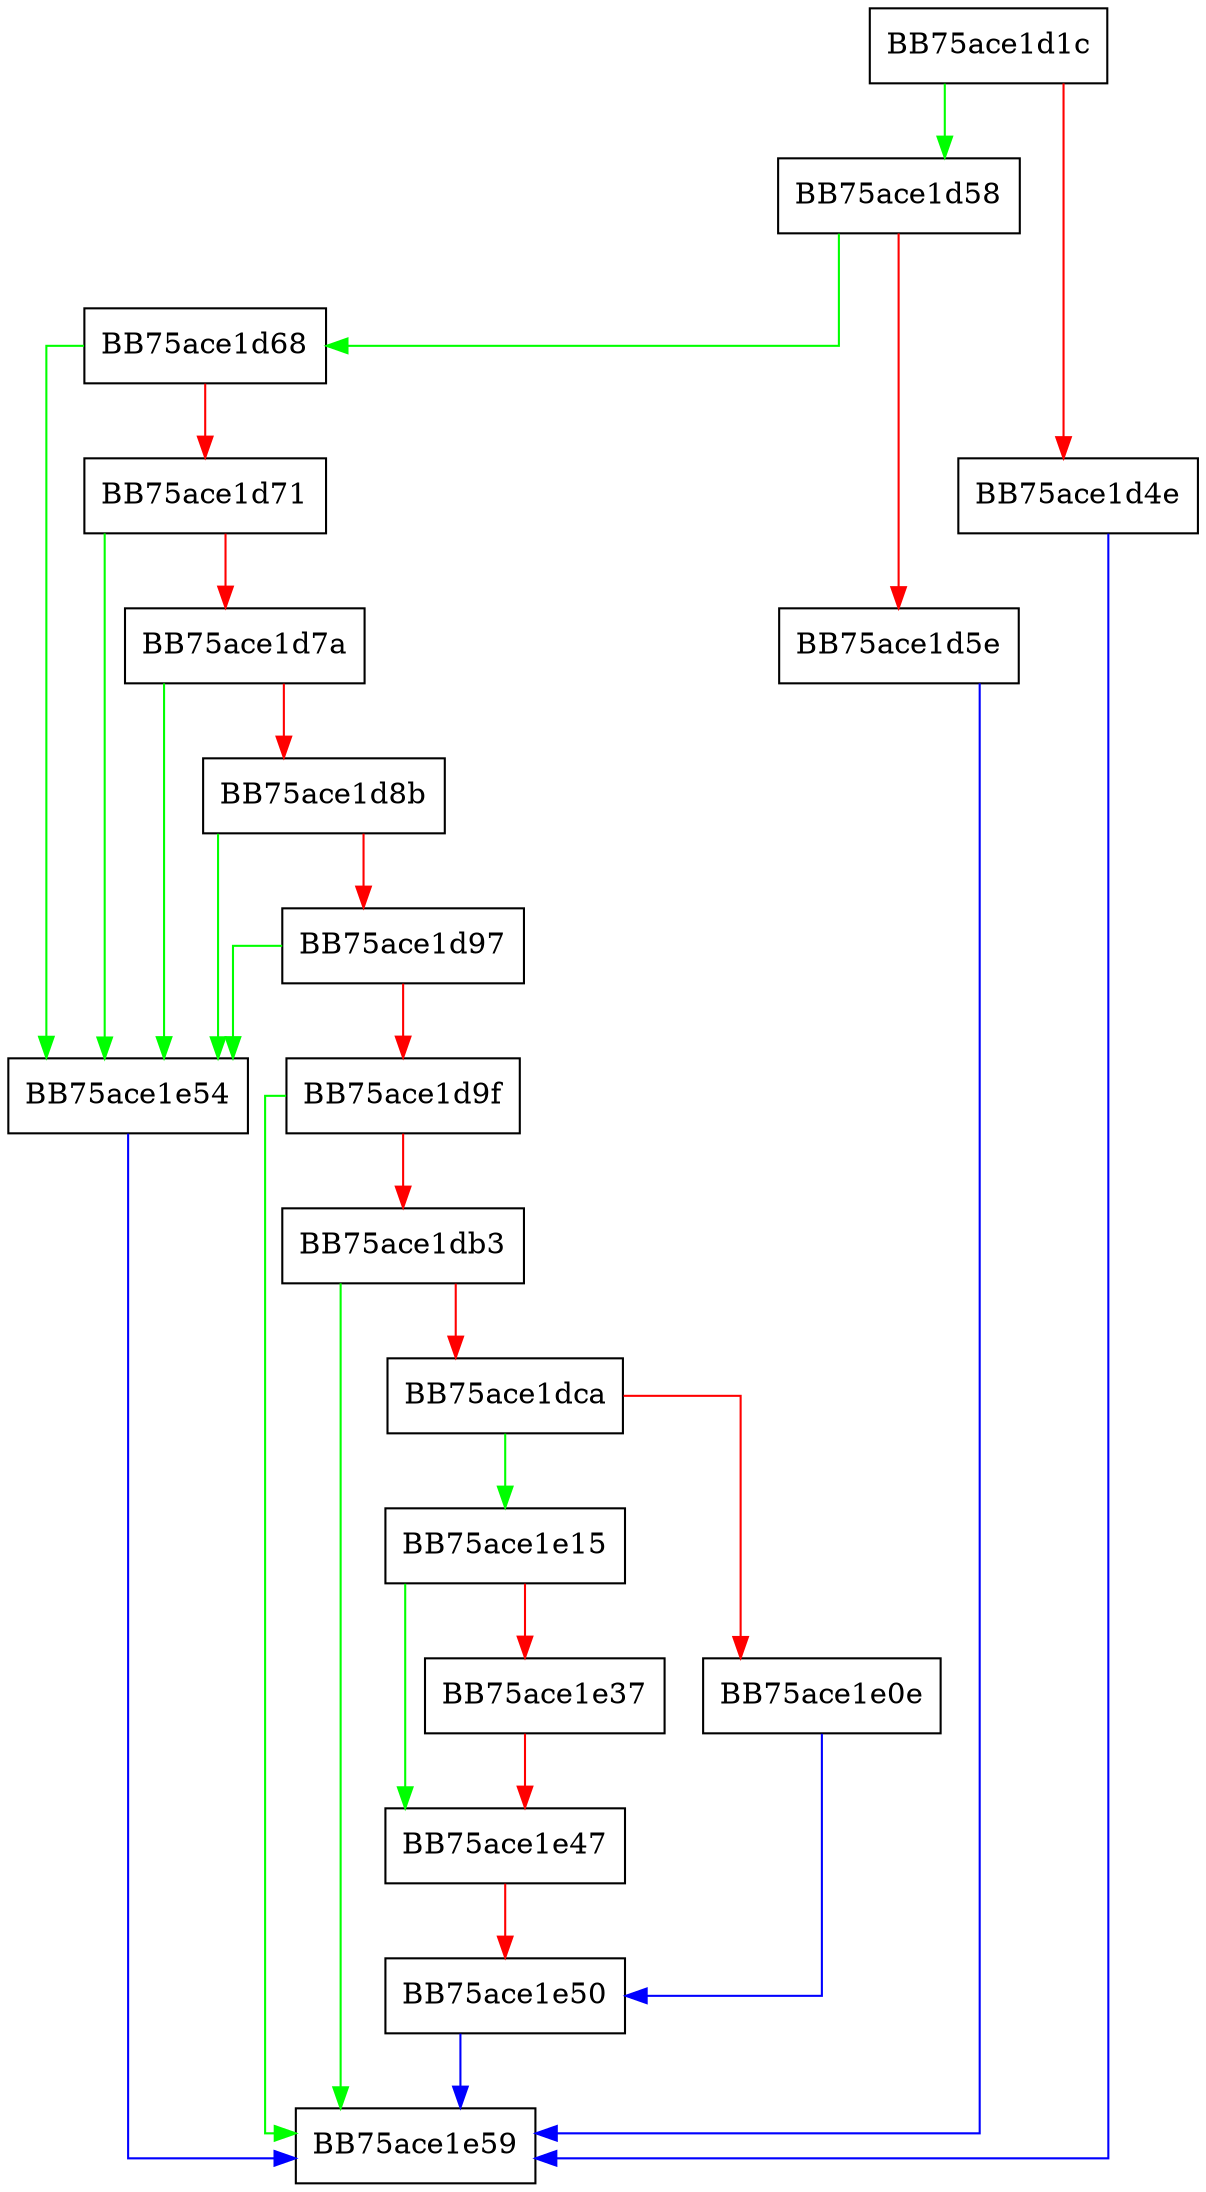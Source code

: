 digraph PFAC_matchFromDeviceDX {
  node [shape="box"];
  graph [splines=ortho];
  BB75ace1d1c -> BB75ace1d58 [color="green"];
  BB75ace1d1c -> BB75ace1d4e [color="red"];
  BB75ace1d4e -> BB75ace1e59 [color="blue"];
  BB75ace1d58 -> BB75ace1d68 [color="green"];
  BB75ace1d58 -> BB75ace1d5e [color="red"];
  BB75ace1d5e -> BB75ace1e59 [color="blue"];
  BB75ace1d68 -> BB75ace1e54 [color="green"];
  BB75ace1d68 -> BB75ace1d71 [color="red"];
  BB75ace1d71 -> BB75ace1e54 [color="green"];
  BB75ace1d71 -> BB75ace1d7a [color="red"];
  BB75ace1d7a -> BB75ace1e54 [color="green"];
  BB75ace1d7a -> BB75ace1d8b [color="red"];
  BB75ace1d8b -> BB75ace1e54 [color="green"];
  BB75ace1d8b -> BB75ace1d97 [color="red"];
  BB75ace1d97 -> BB75ace1e54 [color="green"];
  BB75ace1d97 -> BB75ace1d9f [color="red"];
  BB75ace1d9f -> BB75ace1e59 [color="green"];
  BB75ace1d9f -> BB75ace1db3 [color="red"];
  BB75ace1db3 -> BB75ace1e59 [color="green"];
  BB75ace1db3 -> BB75ace1dca [color="red"];
  BB75ace1dca -> BB75ace1e15 [color="green"];
  BB75ace1dca -> BB75ace1e0e [color="red"];
  BB75ace1e0e -> BB75ace1e50 [color="blue"];
  BB75ace1e15 -> BB75ace1e47 [color="green"];
  BB75ace1e15 -> BB75ace1e37 [color="red"];
  BB75ace1e37 -> BB75ace1e47 [color="red"];
  BB75ace1e47 -> BB75ace1e50 [color="red"];
  BB75ace1e50 -> BB75ace1e59 [color="blue"];
  BB75ace1e54 -> BB75ace1e59 [color="blue"];
}